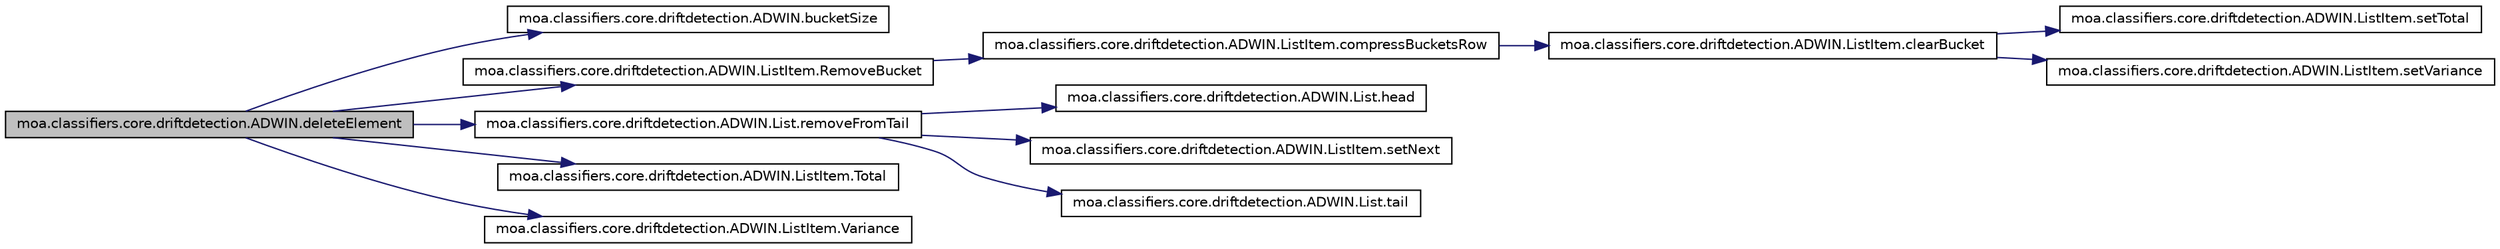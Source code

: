 digraph G
{
  edge [fontname="Helvetica",fontsize="10",labelfontname="Helvetica",labelfontsize="10"];
  node [fontname="Helvetica",fontsize="10",shape=record];
  rankdir=LR;
  Node1 [label="moa.classifiers.core.driftdetection.ADWIN.deleteElement",height=0.2,width=0.4,color="black", fillcolor="grey75", style="filled" fontcolor="black"];
  Node1 -> Node2 [color="midnightblue",fontsize="10",style="solid",fontname="Helvetica"];
  Node2 [label="moa.classifiers.core.driftdetection.ADWIN.bucketSize",height=0.2,width=0.4,color="black", fillcolor="white", style="filled",URL="$classmoa_1_1classifiers_1_1core_1_1driftdetection_1_1ADWIN.html#a2f09aa0466b9cbb4a6b5f7c935abbe78"];
  Node1 -> Node3 [color="midnightblue",fontsize="10",style="solid",fontname="Helvetica"];
  Node3 [label="moa.classifiers.core.driftdetection.ADWIN.ListItem.RemoveBucket",height=0.2,width=0.4,color="black", fillcolor="white", style="filled",URL="$classmoa_1_1classifiers_1_1core_1_1driftdetection_1_1ADWIN_1_1ListItem.html#a0bb0d68e74c735c34824a8cdd859df51"];
  Node3 -> Node4 [color="midnightblue",fontsize="10",style="solid",fontname="Helvetica"];
  Node4 [label="moa.classifiers.core.driftdetection.ADWIN.ListItem.compressBucketsRow",height=0.2,width=0.4,color="black", fillcolor="white", style="filled",URL="$classmoa_1_1classifiers_1_1core_1_1driftdetection_1_1ADWIN_1_1ListItem.html#a0cacb513b7a5810e1752b55ac9760679"];
  Node4 -> Node5 [color="midnightblue",fontsize="10",style="solid",fontname="Helvetica"];
  Node5 [label="moa.classifiers.core.driftdetection.ADWIN.ListItem.clearBucket",height=0.2,width=0.4,color="black", fillcolor="white", style="filled",URL="$classmoa_1_1classifiers_1_1core_1_1driftdetection_1_1ADWIN_1_1ListItem.html#a5e1ab164d638eadcc3302acff75ca9ae"];
  Node5 -> Node6 [color="midnightblue",fontsize="10",style="solid",fontname="Helvetica"];
  Node6 [label="moa.classifiers.core.driftdetection.ADWIN.ListItem.setTotal",height=0.2,width=0.4,color="black", fillcolor="white", style="filled",URL="$classmoa_1_1classifiers_1_1core_1_1driftdetection_1_1ADWIN_1_1ListItem.html#a0d7fd152ec3bc976a28d7883a1e2a46c"];
  Node5 -> Node7 [color="midnightblue",fontsize="10",style="solid",fontname="Helvetica"];
  Node7 [label="moa.classifiers.core.driftdetection.ADWIN.ListItem.setVariance",height=0.2,width=0.4,color="black", fillcolor="white", style="filled",URL="$classmoa_1_1classifiers_1_1core_1_1driftdetection_1_1ADWIN_1_1ListItem.html#ada63ef6c4b6b14a362f14864b225b6cc"];
  Node1 -> Node8 [color="midnightblue",fontsize="10",style="solid",fontname="Helvetica"];
  Node8 [label="moa.classifiers.core.driftdetection.ADWIN.List.removeFromTail",height=0.2,width=0.4,color="black", fillcolor="white", style="filled",URL="$classmoa_1_1classifiers_1_1core_1_1driftdetection_1_1ADWIN_1_1List.html#a83052bdf2142a94c108f42749fda3468"];
  Node8 -> Node9 [color="midnightblue",fontsize="10",style="solid",fontname="Helvetica"];
  Node9 [label="moa.classifiers.core.driftdetection.ADWIN.List.head",height=0.2,width=0.4,color="black", fillcolor="white", style="filled",URL="$classmoa_1_1classifiers_1_1core_1_1driftdetection_1_1ADWIN_1_1List.html#a6304681ed9e05d3d639ac6150eb8c635"];
  Node8 -> Node10 [color="midnightblue",fontsize="10",style="solid",fontname="Helvetica"];
  Node10 [label="moa.classifiers.core.driftdetection.ADWIN.ListItem.setNext",height=0.2,width=0.4,color="black", fillcolor="white", style="filled",URL="$classmoa_1_1classifiers_1_1core_1_1driftdetection_1_1ADWIN_1_1ListItem.html#a281984fada627a5aa710a07266348d28"];
  Node8 -> Node11 [color="midnightblue",fontsize="10",style="solid",fontname="Helvetica"];
  Node11 [label="moa.classifiers.core.driftdetection.ADWIN.List.tail",height=0.2,width=0.4,color="black", fillcolor="white", style="filled",URL="$classmoa_1_1classifiers_1_1core_1_1driftdetection_1_1ADWIN_1_1List.html#adffce73caf831801f86520061e92bb88"];
  Node1 -> Node12 [color="midnightblue",fontsize="10",style="solid",fontname="Helvetica"];
  Node12 [label="moa.classifiers.core.driftdetection.ADWIN.ListItem.Total",height=0.2,width=0.4,color="black", fillcolor="white", style="filled",URL="$classmoa_1_1classifiers_1_1core_1_1driftdetection_1_1ADWIN_1_1ListItem.html#ae4a553f0c8c6324fb3b5a01b78730826"];
  Node1 -> Node13 [color="midnightblue",fontsize="10",style="solid",fontname="Helvetica"];
  Node13 [label="moa.classifiers.core.driftdetection.ADWIN.ListItem.Variance",height=0.2,width=0.4,color="black", fillcolor="white", style="filled",URL="$classmoa_1_1classifiers_1_1core_1_1driftdetection_1_1ADWIN_1_1ListItem.html#a097a9c4cd7e774316118da0ecdbd3638"];
}
